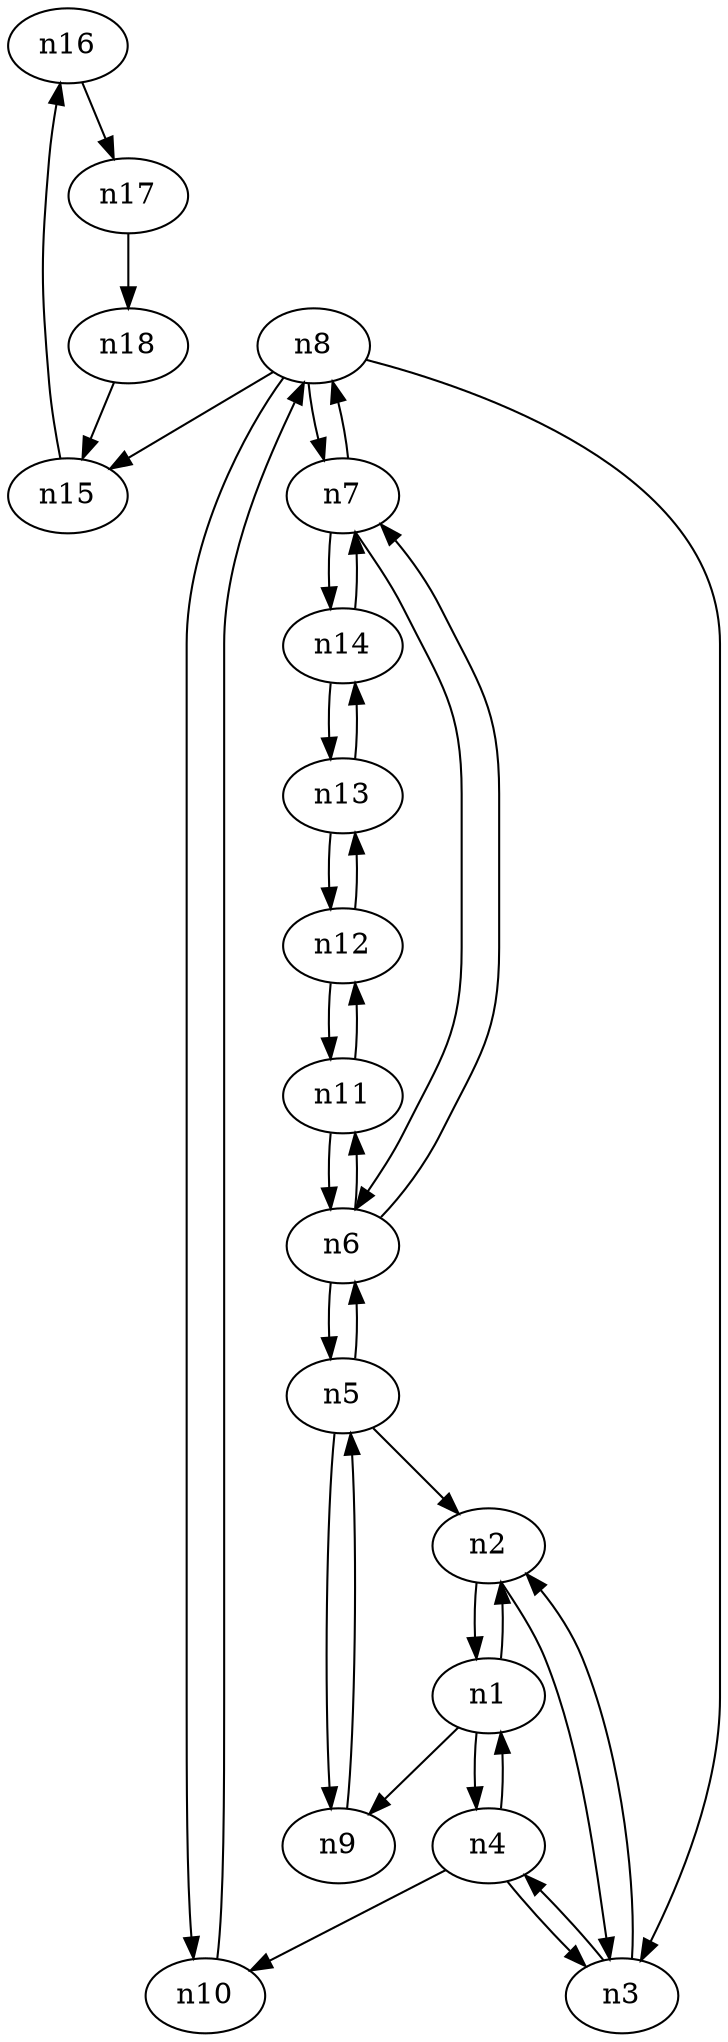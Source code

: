 digraph{
	1    [label=n16 x=50.0 y=450.0]
	2 [label=n7 x=300.0 y=350.0  ]
	3 [label=n1 x=100.0 y=100.0]
	5 [label=n4 x=50.0 y=200.0]
	4 [label=n11 x=450.0 y=250.0]
	6 [label=n8 x=200.0 y=350.0]
	7 [label=n3 x=150.0 y=250.0]
	8 [label=n10 x=100.0 y=300.0]
	9 [label=n15 x=150.0 y=450.0]
	10 [label=n18 x=150.0 y=550.0]
	11 [label=n6 x=350.0 y=250.0]
	12  [label=n13      x=450.0 y=450.0]
	13 [x=350.0 y=450.0     label=n14]
	14 [label=n12 x=500.0 y=350.0]
	15 [label=n9 x=200.0 y=100.0]
	16 [label=n17 y=550.0 x=50.0]
	17 [label=n2 x=200.0 y=150.0]
	18 [label=n5 x=300.0 y=150.0]

	1 -> 16 [ dist=1.0]
	2 -> 11 [dist=1.0 ]
	2 -> 6 [dist=1.0]
	2 -> 13 [dist=1.0 ]
	3 -> 17 [dist=1.0]
	3 -> 5 [dist=1.0]
	3 -> 15 [dist=1.0]
	4 -> 11 [dist=1.0]
	4 -> 14 [dist=1.0]
	5 -> 7 [dist=1.0]
	5 -> 3 [dist=1.0]
	5 -> 8 [dist=1.0]
	6 -> 2 [dist=1.0]
	6 -> 7 [dist=1.0]
	6 -> 8 [dist=1.0]
	6 -> 9 [dist=1.0]
	7 -> 17 [dist=1.0]
	7 -> 5 [dist=1.0]
	8 -> 6 [dist=1.0]
	9 -> 1 [dist=1.0]
	10 -> 9 [dist=1.0]
	11 -> 18 [dist=1.0]
	11 -> 2 [dist=1.0]
	18 -> 15 [dist=1.0]
	11 -> 4 [dist=1.0]
	12 -> 14 [dist=1.0]
	12 -> 13 [dist=1.0]
	13 -> 12 [dist=1.0]
	13 -> 2 [dist=1.0]
	14 -> 4 [dist=1.0]	
	14 -> 12 [dist=1.0]
	15 -> 18 [dist=1.0]
	16 -> 10 [dist=1.0]
	17 -> 3 [dist=1.0]
	17 -> 7 [dist=1.0]
	18 -> 17 [dist=1.0]
	18 -> 11 [dist=1.0]
}
	